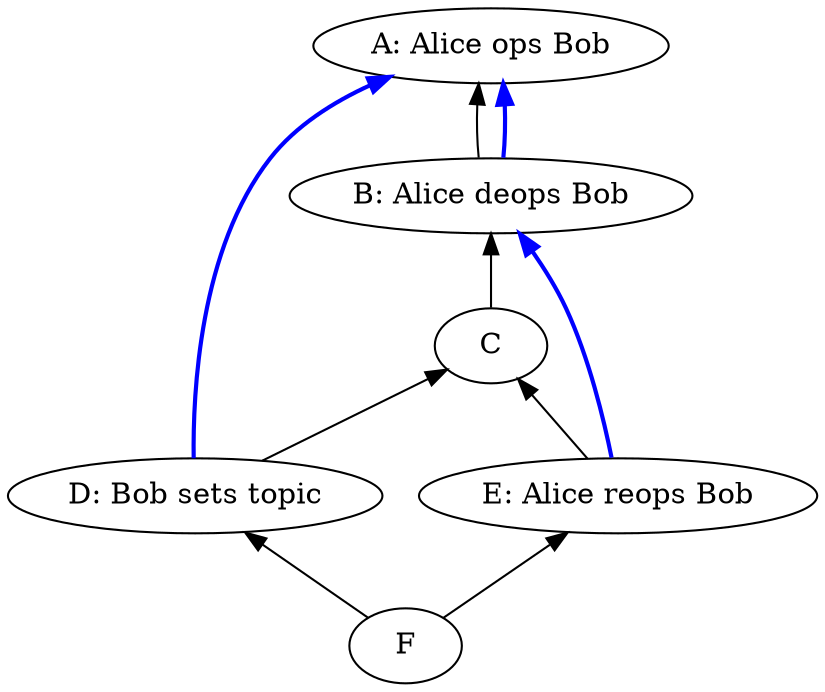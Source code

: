 digraph Rejected {
        rankdir=BT;

        // Events
        A[label="A: Alice ops Bob"];
        B[label="B: Alice deops Bob"];
        D[label="D: Bob sets topic"];
        E[label="E: Alice reops Bob"];

        // Prev events        
        B -> A;
        C -> B;
        D -> C;
        E -> C;
        F -> D;
        F -> E;

        // Auth Events

        B -> A [color=blue,style=bold];
        D -> A [color=blue,style=bold];
        E -> B [color=blue,style=bold];
}
